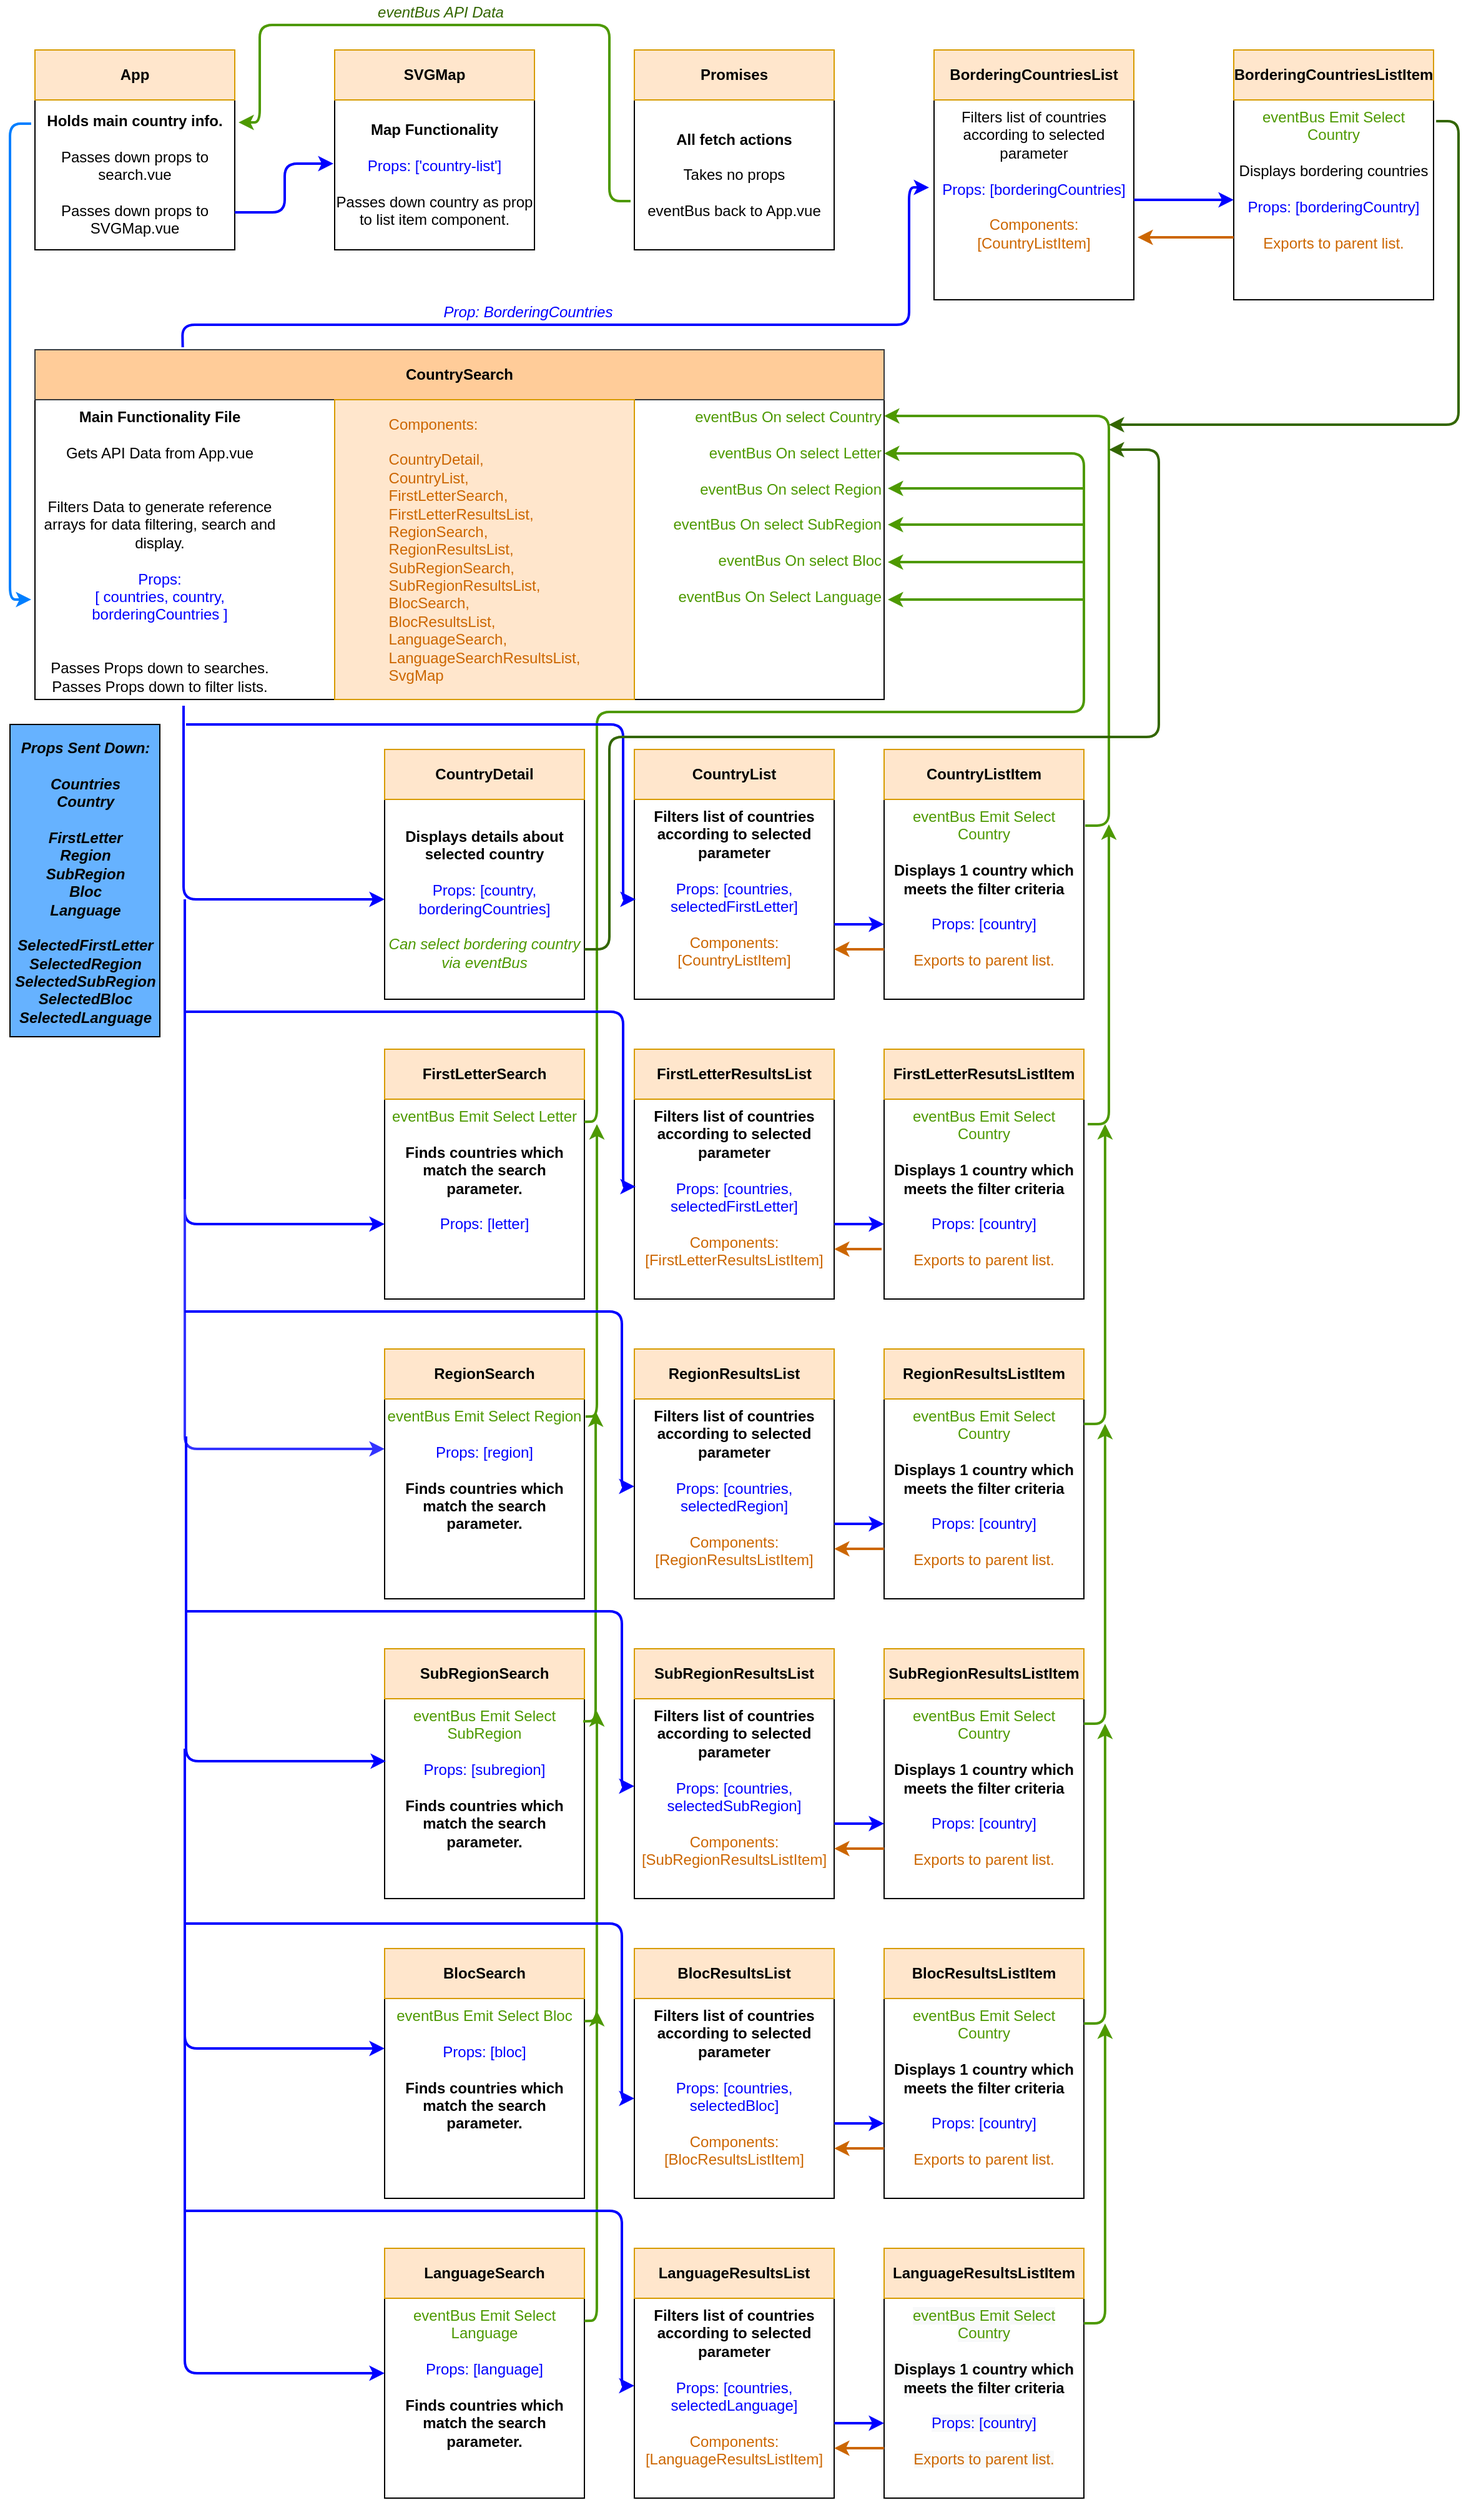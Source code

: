 <mxfile version="13.8.8" type="github">
  <diagram id="bNvZfeywgjpNPPodTFvU" name="Page-1">
    <mxGraphModel dx="1426" dy="826" grid="1" gridSize="10" guides="1" tooltips="1" connect="1" arrows="1" fold="1" page="1" pageScale="1" pageWidth="1654" pageHeight="2336" math="0" shadow="0">
      <root>
        <mxCell id="0" />
        <mxCell id="1" parent="0" />
        <mxCell id="MGGLy1dyiqGOnvXCq7jh-1" value="" style="rounded=0;whiteSpace=wrap;html=1;" parent="1" vertex="1">
          <mxGeometry x="40" y="40" width="160" height="40" as="geometry" />
        </mxCell>
        <mxCell id="MGGLy1dyiqGOnvXCq7jh-2" value="" style="rounded=0;whiteSpace=wrap;html=1;" parent="1" vertex="1">
          <mxGeometry x="40" y="80" width="160" height="120" as="geometry" />
        </mxCell>
        <mxCell id="MGGLy1dyiqGOnvXCq7jh-3" value="" style="rounded=0;whiteSpace=wrap;html=1;" parent="1" vertex="1">
          <mxGeometry x="40" y="280" width="680" height="40" as="geometry" />
        </mxCell>
        <mxCell id="MGGLy1dyiqGOnvXCq7jh-4" value="&lt;div style=&quot;text-align: left&quot;&gt;&lt;br&gt;&lt;/div&gt;" style="rounded=0;whiteSpace=wrap;html=1;" parent="1" vertex="1">
          <mxGeometry x="40" y="320" width="680" height="240" as="geometry" />
        </mxCell>
        <mxCell id="MGGLy1dyiqGOnvXCq7jh-5" value="" style="rounded=0;whiteSpace=wrap;html=1;" parent="1" vertex="1">
          <mxGeometry x="280" y="40" width="160" height="40" as="geometry" />
        </mxCell>
        <mxCell id="MGGLy1dyiqGOnvXCq7jh-6" value="" style="rounded=0;whiteSpace=wrap;html=1;" parent="1" vertex="1">
          <mxGeometry x="280" y="80" width="160" height="120" as="geometry" />
        </mxCell>
        <mxCell id="MGGLy1dyiqGOnvXCq7jh-7" value="" style="rounded=0;whiteSpace=wrap;html=1;" parent="1" vertex="1">
          <mxGeometry x="520" y="40" width="160" height="40" as="geometry" />
        </mxCell>
        <mxCell id="MGGLy1dyiqGOnvXCq7jh-8" value="" style="rounded=0;whiteSpace=wrap;html=1;" parent="1" vertex="1">
          <mxGeometry x="520" y="80" width="160" height="120" as="geometry" />
        </mxCell>
        <mxCell id="MGGLy1dyiqGOnvXCq7jh-9" value="&lt;b&gt;Promises&lt;/b&gt;" style="text;html=1;strokeColor=#d79b00;fillColor=#ffe6cc;align=center;verticalAlign=middle;whiteSpace=wrap;rounded=0;" parent="1" vertex="1">
          <mxGeometry x="520" y="40" width="160" height="40" as="geometry" />
        </mxCell>
        <mxCell id="MGGLy1dyiqGOnvXCq7jh-14" value="&lt;b&gt;All fetch actions&lt;br&gt;&lt;/b&gt;&lt;br&gt;Takes no props&lt;br&gt;&lt;br&gt;eventBus back to App.vue" style="text;html=1;strokeColor=none;fillColor=none;align=center;verticalAlign=middle;whiteSpace=wrap;rounded=0;" parent="1" vertex="1">
          <mxGeometry x="520" y="80" width="160" height="120" as="geometry" />
        </mxCell>
        <mxCell id="MGGLy1dyiqGOnvXCq7jh-15" value="" style="endArrow=classic;html=1;exitX=-0.019;exitY=0.675;exitDx=0;exitDy=0;exitPerimeter=0;entryX=1.019;entryY=0.15;entryDx=0;entryDy=0;entryPerimeter=0;strokeWidth=2;strokeColor=#4D9900;" parent="1" source="MGGLy1dyiqGOnvXCq7jh-14" target="MGGLy1dyiqGOnvXCq7jh-19" edge="1">
          <mxGeometry width="50" height="50" relative="1" as="geometry">
            <mxPoint x="510" y="161" as="sourcePoint" />
            <mxPoint x="220" y="161" as="targetPoint" />
            <Array as="points">
              <mxPoint x="500" y="161" />
              <mxPoint x="500" y="20" />
              <mxPoint x="220" y="20" />
              <mxPoint x="220" y="98" />
            </Array>
          </mxGeometry>
        </mxCell>
        <mxCell id="MGGLy1dyiqGOnvXCq7jh-16" value="&lt;i&gt;&lt;font style=&quot;font-size: 12px ; font-weight: normal&quot;&gt;eventBus API Data&lt;/font&gt;&lt;/i&gt;" style="text;html=1;strokeColor=none;fillColor=none;align=center;verticalAlign=middle;whiteSpace=wrap;rounded=0;fontStyle=1;fontColor=#336600;" parent="1" vertex="1">
          <mxGeometry x="310" width="110" height="20" as="geometry" />
        </mxCell>
        <mxCell id="MGGLy1dyiqGOnvXCq7jh-18" value="App" style="text;html=1;strokeColor=#d79b00;fillColor=#ffe6cc;align=center;verticalAlign=middle;whiteSpace=wrap;rounded=0;fontStyle=1" parent="1" vertex="1">
          <mxGeometry x="40" y="40" width="160" height="40" as="geometry" />
        </mxCell>
        <mxCell id="MGGLy1dyiqGOnvXCq7jh-19" value="&lt;b&gt;Holds main country info.&lt;br&gt;&lt;/b&gt;&lt;br&gt;Passes down props to search.vue&lt;br&gt;&lt;br&gt;Passes down props to SVGMap.vue" style="text;html=1;strokeColor=none;fillColor=none;align=center;verticalAlign=middle;whiteSpace=wrap;rounded=0;" parent="1" vertex="1">
          <mxGeometry x="40" y="80" width="160" height="120" as="geometry" />
        </mxCell>
        <mxCell id="MGGLy1dyiqGOnvXCq7jh-20" value="&lt;b&gt;Map Functionality&lt;br&gt;&lt;/b&gt;&lt;br&gt;&lt;font color=&quot;#0000ff&quot;&gt;Props: [&#39;country-list&#39;]&lt;br&gt;&lt;/font&gt;&lt;br&gt;Passes down country as prop to list item component." style="text;html=1;strokeColor=none;fillColor=none;align=center;verticalAlign=middle;whiteSpace=wrap;rounded=0;" parent="1" vertex="1">
          <mxGeometry x="280" y="80" width="160" height="120" as="geometry" />
        </mxCell>
        <mxCell id="MGGLy1dyiqGOnvXCq7jh-21" value="SVGMap" style="text;html=1;strokeColor=#d79b00;fillColor=#ffe6cc;align=center;verticalAlign=middle;whiteSpace=wrap;rounded=0;fontStyle=1" parent="1" vertex="1">
          <mxGeometry x="280" y="40" width="160" height="40" as="geometry" />
        </mxCell>
        <mxCell id="MGGLy1dyiqGOnvXCq7jh-22" value="" style="endArrow=classic;html=1;exitX=1;exitY=0.75;exitDx=0;exitDy=0;strokeWidth=2;entryX=-0.006;entryY=0.425;entryDx=0;entryDy=0;entryPerimeter=0;fontColor=#0000FF;strokeColor=#0000FF;" parent="1" source="MGGLy1dyiqGOnvXCq7jh-19" target="MGGLy1dyiqGOnvXCq7jh-20" edge="1">
          <mxGeometry width="50" height="50" relative="1" as="geometry">
            <mxPoint x="390" y="280" as="sourcePoint" />
            <mxPoint x="277" y="120" as="targetPoint" />
            <Array as="points">
              <mxPoint x="240" y="170" />
              <mxPoint x="240" y="131" />
            </Array>
          </mxGeometry>
        </mxCell>
        <mxCell id="MGGLy1dyiqGOnvXCq7jh-24" value="&lt;b&gt;CountrySearch&lt;/b&gt;" style="text;html=1;strokeColor=#36393d;fillColor=#ffcc99;align=center;verticalAlign=middle;whiteSpace=wrap;rounded=0;" parent="1" vertex="1">
          <mxGeometry x="40" y="280" width="680" height="40" as="geometry" />
        </mxCell>
        <mxCell id="MGGLy1dyiqGOnvXCq7jh-25" value="&lt;b&gt;Main Functionality File&lt;/b&gt;&lt;br&gt;&lt;br&gt;Gets API Data from App.vue&lt;br&gt;&lt;br&gt;&lt;br&gt;Filters Data to generate reference arrays for data filtering, search and display.&lt;br&gt;&lt;br&gt;&lt;font color=&quot;#0000ff&quot;&gt;Props:&lt;br&gt;[ countries, country, borderingCountries ]&lt;/font&gt;&lt;br&gt;&lt;br&gt;&lt;br&gt;Passes Props down to searches.&lt;br&gt;Passes Props down to filter lists." style="text;html=1;strokeColor=none;fillColor=none;align=center;verticalAlign=top;whiteSpace=wrap;rounded=0;" parent="1" vertex="1">
          <mxGeometry x="40" y="320" width="200" height="240" as="geometry" />
        </mxCell>
        <mxCell id="MGGLy1dyiqGOnvXCq7jh-28" value="" style="endArrow=none;html=1;entryX=-0.019;entryY=0.158;entryDx=0;entryDy=0;entryPerimeter=0;endFill=0;startArrow=classic;startFill=1;strokeWidth=2;strokeColor=#007FFF;" parent="1" target="MGGLy1dyiqGOnvXCq7jh-19" edge="1">
          <mxGeometry width="50" height="50" relative="1" as="geometry">
            <mxPoint x="37" y="480" as="sourcePoint" />
            <mxPoint x="30" y="120" as="targetPoint" />
            <Array as="points">
              <mxPoint x="20" y="480" />
              <mxPoint x="20" y="99" />
            </Array>
          </mxGeometry>
        </mxCell>
        <mxCell id="MGGLy1dyiqGOnvXCq7jh-29" value="" style="rounded=0;whiteSpace=wrap;html=1;" parent="1" vertex="1">
          <mxGeometry x="320" y="840" width="160" height="40" as="geometry" />
        </mxCell>
        <mxCell id="MGGLy1dyiqGOnvXCq7jh-30" value="" style="rounded=0;whiteSpace=wrap;html=1;" parent="1" vertex="1">
          <mxGeometry x="520" y="840" width="160" height="40" as="geometry" />
        </mxCell>
        <mxCell id="MGGLy1dyiqGOnvXCq7jh-31" value="" style="rounded=0;whiteSpace=wrap;html=1;" parent="1" vertex="1">
          <mxGeometry x="720" y="840" width="160" height="40" as="geometry" />
        </mxCell>
        <mxCell id="MGGLy1dyiqGOnvXCq7jh-32" value="&lt;font color=&quot;#4d9900&quot;&gt;eventBus Emit Select Letter&lt;/font&gt;&lt;br&gt;&lt;br&gt;&lt;b&gt;Finds countries which match the search parameter.&lt;br&gt;&lt;/b&gt;&lt;br&gt;&lt;font color=&quot;#0000ff&quot;&gt;Props: [letter]&lt;/font&gt;" style="rounded=0;whiteSpace=wrap;html=1;verticalAlign=top;align=center;" parent="1" vertex="1">
          <mxGeometry x="320" y="880" width="160" height="160" as="geometry" />
        </mxCell>
        <mxCell id="MGGLy1dyiqGOnvXCq7jh-33" value="&lt;b&gt;Filters list of countries according to selected parameter&lt;br&gt;&lt;/b&gt;&lt;br&gt;&lt;font color=&quot;#0000ff&quot;&gt;Props: [countries, selectedFirstLetter]&lt;br&gt;&lt;/font&gt;&lt;br&gt;&lt;font color=&quot;#cc6600&quot;&gt;Components: [FirstLetterResultsListItem]&lt;/font&gt;" style="rounded=0;whiteSpace=wrap;html=1;verticalAlign=top;" parent="1" vertex="1">
          <mxGeometry x="520" y="880" width="160" height="160" as="geometry" />
        </mxCell>
        <mxCell id="MGGLy1dyiqGOnvXCq7jh-34" value="&lt;span style=&quot;font-family: &amp;#34;helvetica&amp;#34; ; color: rgb(77 , 153 , 0)&quot;&gt;eventBus Emit Select Country&lt;br&gt;&lt;/span&gt;&lt;span style=&quot;font-family: &amp;#34;helvetica&amp;#34;&quot;&gt;&lt;br&gt;&lt;b&gt;Displays 1 country which meets the filter criteria&lt;br&gt;&lt;/b&gt;&lt;br&gt;&lt;font color=&quot;#0000ff&quot;&gt;Props: [country]&lt;br&gt;&lt;/font&gt;&lt;br&gt;&lt;font color=&quot;#cc6600&quot;&gt;Exports to parent list.&lt;/font&gt;&lt;/span&gt;" style="rounded=0;whiteSpace=wrap;html=1;verticalAlign=top;align=center;" parent="1" vertex="1">
          <mxGeometry x="720" y="880" width="160" height="160" as="geometry" />
        </mxCell>
        <mxCell id="MGGLy1dyiqGOnvXCq7jh-35" value="FirstLetterSearch" style="text;html=1;strokeColor=#d79b00;fillColor=#ffe6cc;align=center;verticalAlign=middle;whiteSpace=wrap;rounded=0;fontStyle=1" parent="1" vertex="1">
          <mxGeometry x="320" y="840" width="160" height="40" as="geometry" />
        </mxCell>
        <mxCell id="MGGLy1dyiqGOnvXCq7jh-36" value="FirstLetterResultsList" style="text;html=1;strokeColor=#d79b00;fillColor=#ffe6cc;align=center;verticalAlign=middle;whiteSpace=wrap;rounded=0;fontStyle=1" parent="1" vertex="1">
          <mxGeometry x="520" y="840" width="160" height="40" as="geometry" />
        </mxCell>
        <mxCell id="MGGLy1dyiqGOnvXCq7jh-37" value="FirstLetterResutsListItem" style="text;html=1;strokeColor=#d79b00;fillColor=#ffe6cc;align=center;verticalAlign=middle;whiteSpace=wrap;rounded=0;fontStyle=1" parent="1" vertex="1">
          <mxGeometry x="720" y="840" width="160" height="40" as="geometry" />
        </mxCell>
        <mxCell id="MGGLy1dyiqGOnvXCq7jh-38" value="&lt;span style=&quot;color: rgb(77 , 153 , 0)&quot;&gt;eventBus Emit Select Region&lt;br&gt;&lt;br&gt;&lt;/span&gt;&lt;font color=&quot;#0000ff&quot;&gt;Props: [region]&lt;br&gt;&lt;br&gt;&lt;/font&gt;&lt;b&gt;Finds countries which match the search parameter.&lt;br&gt;&lt;/b&gt;" style="rounded=0;whiteSpace=wrap;html=1;verticalAlign=top;" parent="1" vertex="1">
          <mxGeometry x="320" y="1120" width="160" height="160" as="geometry" />
        </mxCell>
        <mxCell id="MGGLy1dyiqGOnvXCq7jh-40" value="&lt;b&gt;Filters list of countries according to selected parameter&lt;br&gt;&lt;/b&gt;&lt;br&gt;&lt;span&gt;&lt;font color=&quot;#0000ff&quot;&gt;Props: [countries, selectedRegion]&lt;br&gt;&lt;/font&gt;&lt;br&gt;&lt;/span&gt;&lt;font color=&quot;#cc6600&quot;&gt;Components: [RegionResultsListItem]&lt;/font&gt;&lt;span&gt;&lt;br&gt;&lt;/span&gt;" style="rounded=0;whiteSpace=wrap;html=1;verticalAlign=top;" parent="1" vertex="1">
          <mxGeometry x="520" y="1120" width="160" height="160" as="geometry" />
        </mxCell>
        <mxCell id="MGGLy1dyiqGOnvXCq7jh-42" value="&lt;span style=&quot;font-family: &amp;#34;helvetica&amp;#34; ; color: rgb(77 , 153 , 0)&quot;&gt;eventBus Emit Select Country&lt;br&gt;&lt;/span&gt;&lt;span style=&quot;font-family: &amp;#34;helvetica&amp;#34;&quot;&gt;&lt;br&gt;&lt;b&gt;Displays 1 country which meets the filter criteria&lt;br&gt;&lt;/b&gt;&lt;br&gt;&lt;font color=&quot;#0000ff&quot;&gt;Props: [country]&lt;br&gt;&lt;/font&gt;&lt;br&gt;&lt;font color=&quot;#cc6600&quot;&gt;Exports to parent list.&lt;/font&gt;&lt;/span&gt;" style="rounded=0;whiteSpace=wrap;html=1;verticalAlign=top;align=center;" parent="1" vertex="1">
          <mxGeometry x="720" y="1120" width="160" height="160" as="geometry" />
        </mxCell>
        <mxCell id="MGGLy1dyiqGOnvXCq7jh-44" value="" style="rounded=0;whiteSpace=wrap;html=1;" parent="1" vertex="1">
          <mxGeometry x="720" y="1080" width="160" height="40" as="geometry" />
        </mxCell>
        <mxCell id="MGGLy1dyiqGOnvXCq7jh-45" value="" style="rounded=0;whiteSpace=wrap;html=1;" parent="1" vertex="1">
          <mxGeometry x="520" y="1080" width="160" height="40" as="geometry" />
        </mxCell>
        <mxCell id="MGGLy1dyiqGOnvXCq7jh-46" value="" style="rounded=0;whiteSpace=wrap;html=1;" parent="1" vertex="1">
          <mxGeometry x="320" y="1080" width="160" height="40" as="geometry" />
        </mxCell>
        <mxCell id="MGGLy1dyiqGOnvXCq7jh-47" value="&lt;span style=&quot;color: rgb(77 , 153 , 0)&quot;&gt;eventBus Emit Select SubRegion&lt;br&gt;&lt;br&gt;&lt;/span&gt;&lt;font color=&quot;#0000ff&quot;&gt;Props: [subregion]&lt;br&gt;&lt;br&gt;&lt;/font&gt;&lt;b&gt;Finds countries which match the search parameter.&lt;br&gt;&lt;/b&gt;" style="rounded=0;whiteSpace=wrap;html=1;verticalAlign=top;" parent="1" vertex="1">
          <mxGeometry x="320" y="1360" width="160" height="160" as="geometry" />
        </mxCell>
        <mxCell id="MGGLy1dyiqGOnvXCq7jh-48" value="" style="rounded=0;whiteSpace=wrap;html=1;" parent="1" vertex="1">
          <mxGeometry x="320" y="1320" width="160" height="40" as="geometry" />
        </mxCell>
        <mxCell id="MGGLy1dyiqGOnvXCq7jh-49" value="&lt;span style=&quot;color: rgb(77 , 153 , 0)&quot;&gt;eventBus Emit Select Bloc&lt;br&gt;&lt;br&gt;&lt;/span&gt;&lt;font color=&quot;#0000ff&quot;&gt;Props: [bloc]&lt;br&gt;&lt;br&gt;&lt;/font&gt;&lt;b&gt;Finds countries which match the search parameter.&lt;br&gt;&lt;/b&gt;" style="rounded=0;whiteSpace=wrap;html=1;verticalAlign=top;" parent="1" vertex="1">
          <mxGeometry x="320" y="1600" width="160" height="160" as="geometry" />
        </mxCell>
        <mxCell id="MGGLy1dyiqGOnvXCq7jh-50" value="" style="rounded=0;whiteSpace=wrap;html=1;" parent="1" vertex="1">
          <mxGeometry x="320" y="1560" width="160" height="40" as="geometry" />
        </mxCell>
        <mxCell id="MGGLy1dyiqGOnvXCq7jh-51" value="&lt;b&gt;Filters list of countries according to selected parameter&lt;br&gt;&lt;/b&gt;&lt;br&gt;&lt;span&gt;&lt;font color=&quot;#0000ff&quot;&gt;Props: [countries, selectedSubRegion]&lt;br&gt;&lt;/font&gt;&lt;br&gt;&lt;/span&gt;&lt;font color=&quot;#cc6600&quot;&gt;Components: [SubRegionResultsListItem]&lt;/font&gt;&lt;span&gt;&lt;br&gt;&lt;/span&gt;" style="rounded=0;whiteSpace=wrap;html=1;verticalAlign=top;" parent="1" vertex="1">
          <mxGeometry x="520" y="1360" width="160" height="160" as="geometry" />
        </mxCell>
        <mxCell id="MGGLy1dyiqGOnvXCq7jh-52" value="" style="rounded=0;whiteSpace=wrap;html=1;" parent="1" vertex="1">
          <mxGeometry x="520" y="1320" width="160" height="40" as="geometry" />
        </mxCell>
        <mxCell id="MGGLy1dyiqGOnvXCq7jh-53" value="&lt;span style=&quot;font-family: &amp;#34;helvetica&amp;#34; ; color: rgb(77 , 153 , 0)&quot;&gt;eventBus Emit Select Country&lt;br&gt;&lt;/span&gt;&lt;span style=&quot;font-family: &amp;#34;helvetica&amp;#34;&quot;&gt;&lt;br&gt;&lt;b&gt;Displays 1 country which meets the filter criteria&lt;br&gt;&lt;/b&gt;&lt;br&gt;&lt;font color=&quot;#0000ff&quot;&gt;Props: [country]&lt;br&gt;&lt;/font&gt;&lt;br&gt;&lt;font color=&quot;#cc6600&quot;&gt;Exports to parent list.&lt;/font&gt;&lt;/span&gt;" style="rounded=0;whiteSpace=wrap;html=1;verticalAlign=top;align=center;" parent="1" vertex="1">
          <mxGeometry x="720" y="1360" width="160" height="160" as="geometry" />
        </mxCell>
        <mxCell id="MGGLy1dyiqGOnvXCq7jh-54" value="" style="rounded=0;whiteSpace=wrap;html=1;" parent="1" vertex="1">
          <mxGeometry x="720" y="1320" width="160" height="40" as="geometry" />
        </mxCell>
        <mxCell id="MGGLy1dyiqGOnvXCq7jh-55" value="&lt;b&gt;Filters list of countries according to selected parameter&lt;br&gt;&lt;/b&gt;&lt;br&gt;&lt;span&gt;&lt;font color=&quot;#0000ff&quot;&gt;Props: [countries, selectedBloc]&lt;br&gt;&lt;/font&gt;&lt;br&gt;&lt;/span&gt;&lt;font color=&quot;#cc6600&quot;&gt;Components: [BlocResultsListItem]&lt;/font&gt;&lt;span&gt;&lt;br&gt;&lt;/span&gt;" style="rounded=0;whiteSpace=wrap;html=1;verticalAlign=top;" parent="1" vertex="1">
          <mxGeometry x="520" y="1600" width="160" height="160" as="geometry" />
        </mxCell>
        <mxCell id="MGGLy1dyiqGOnvXCq7jh-56" value="" style="rounded=0;whiteSpace=wrap;html=1;" parent="1" vertex="1">
          <mxGeometry x="520" y="1560" width="160" height="40" as="geometry" />
        </mxCell>
        <mxCell id="MGGLy1dyiqGOnvXCq7jh-57" value="&lt;span style=&quot;font-family: &amp;#34;helvetica&amp;#34; ; color: rgb(77 , 153 , 0)&quot;&gt;eventBus Emit Select Country&lt;br&gt;&lt;/span&gt;&lt;span style=&quot;font-family: &amp;#34;helvetica&amp;#34;&quot;&gt;&lt;br&gt;&lt;b&gt;Displays 1 country which meets the filter criteria&lt;br&gt;&lt;/b&gt;&lt;br&gt;&lt;font color=&quot;#0000ff&quot;&gt;Props: [country]&lt;br&gt;&lt;/font&gt;&lt;br&gt;&lt;font color=&quot;#cc6600&quot;&gt;Exports to parent list.&lt;/font&gt;&lt;/span&gt;" style="rounded=0;whiteSpace=wrap;html=1;verticalAlign=top;align=center;" parent="1" vertex="1">
          <mxGeometry x="720" y="1600" width="160" height="160" as="geometry" />
        </mxCell>
        <mxCell id="MGGLy1dyiqGOnvXCq7jh-58" value="" style="rounded=0;whiteSpace=wrap;html=1;" parent="1" vertex="1">
          <mxGeometry x="720" y="1560" width="160" height="40" as="geometry" />
        </mxCell>
        <mxCell id="MGGLy1dyiqGOnvXCq7jh-59" value="RegionResultsListItem" style="text;html=1;strokeColor=#d79b00;fillColor=#ffe6cc;align=center;verticalAlign=middle;whiteSpace=wrap;rounded=0;fontStyle=1" parent="1" vertex="1">
          <mxGeometry x="720" y="1080" width="160" height="40" as="geometry" />
        </mxCell>
        <mxCell id="MGGLy1dyiqGOnvXCq7jh-60" value="RegionResultsList" style="text;html=1;strokeColor=#d79b00;fillColor=#ffe6cc;align=center;verticalAlign=middle;whiteSpace=wrap;rounded=0;fontStyle=1;" parent="1" vertex="1">
          <mxGeometry x="520" y="1080" width="160" height="40" as="geometry" />
        </mxCell>
        <mxCell id="MGGLy1dyiqGOnvXCq7jh-61" value="RegionSearch" style="text;html=1;strokeColor=#d79b00;fillColor=#ffe6cc;align=center;verticalAlign=middle;whiteSpace=wrap;rounded=0;fontStyle=1" parent="1" vertex="1">
          <mxGeometry x="320" y="1080" width="160" height="40" as="geometry" />
        </mxCell>
        <mxCell id="MGGLy1dyiqGOnvXCq7jh-62" value="SubRegionResultsListItem" style="text;html=1;strokeColor=#d79b00;fillColor=#ffe6cc;align=center;verticalAlign=middle;whiteSpace=wrap;rounded=0;fontStyle=1" parent="1" vertex="1">
          <mxGeometry x="720" y="1320" width="160" height="40" as="geometry" />
        </mxCell>
        <mxCell id="MGGLy1dyiqGOnvXCq7jh-63" value="SubRegionResultsList" style="text;html=1;strokeColor=#d79b00;fillColor=#ffe6cc;align=center;verticalAlign=middle;whiteSpace=wrap;rounded=0;fontStyle=1" parent="1" vertex="1">
          <mxGeometry x="520" y="1320" width="160" height="40" as="geometry" />
        </mxCell>
        <mxCell id="MGGLy1dyiqGOnvXCq7jh-64" value="SubRegionSearch" style="text;html=1;strokeColor=#d79b00;fillColor=#ffe6cc;align=center;verticalAlign=middle;whiteSpace=wrap;rounded=0;fontStyle=1" parent="1" vertex="1">
          <mxGeometry x="320" y="1320" width="160" height="40" as="geometry" />
        </mxCell>
        <mxCell id="MGGLy1dyiqGOnvXCq7jh-65" value="BlocSearch" style="text;html=1;strokeColor=#d79b00;fillColor=#ffe6cc;align=center;verticalAlign=middle;whiteSpace=wrap;rounded=0;fontStyle=1" parent="1" vertex="1">
          <mxGeometry x="320" y="1560" width="160" height="40" as="geometry" />
        </mxCell>
        <mxCell id="MGGLy1dyiqGOnvXCq7jh-66" value="BlocResultsList" style="text;html=1;strokeColor=#d79b00;fillColor=#ffe6cc;align=center;verticalAlign=middle;whiteSpace=wrap;rounded=0;fontStyle=1" parent="1" vertex="1">
          <mxGeometry x="520" y="1560" width="160" height="40" as="geometry" />
        </mxCell>
        <mxCell id="MGGLy1dyiqGOnvXCq7jh-67" value="BlocResultsListItem" style="text;html=1;strokeColor=#d79b00;fillColor=#ffe6cc;align=center;verticalAlign=middle;whiteSpace=wrap;rounded=0;fontStyle=1" parent="1" vertex="1">
          <mxGeometry x="720" y="1560" width="160" height="40" as="geometry" />
        </mxCell>
        <mxCell id="MGGLy1dyiqGOnvXCq7jh-68" value="&lt;span style=&quot;color: rgb(77 , 153 , 0)&quot;&gt;eventBus Emit Select Language&lt;br&gt;&lt;br&gt;&lt;/span&gt;&lt;font color=&quot;#0000ff&quot;&gt;Props: [language]&lt;br&gt;&lt;br&gt;&lt;/font&gt;&lt;b&gt;Finds countries which match the search parameter.&lt;br&gt;&lt;/b&gt;" style="rounded=0;whiteSpace=wrap;html=1;verticalAlign=top;" parent="1" vertex="1">
          <mxGeometry x="320" y="1840" width="160" height="160" as="geometry" />
        </mxCell>
        <mxCell id="MGGLy1dyiqGOnvXCq7jh-69" value="&lt;b&gt;Filters list of countries according to selected parameter&lt;/b&gt;&lt;span&gt;&lt;b&gt;&lt;br&gt;&lt;/b&gt;&lt;br&gt;&lt;font color=&quot;#0000ff&quot;&gt;Props: [countries, selectedLanguage]&lt;br&gt;&lt;/font&gt;&lt;br&gt;&lt;/span&gt;&lt;font color=&quot;#cc6600&quot;&gt;Components: [LanguageResultsListItem]&lt;/font&gt;&lt;span&gt;&lt;br&gt;&lt;/span&gt;" style="rounded=0;whiteSpace=wrap;html=1;verticalAlign=top;" parent="1" vertex="1">
          <mxGeometry x="520" y="1840" width="160" height="160" as="geometry" />
        </mxCell>
        <mxCell id="MGGLy1dyiqGOnvXCq7jh-70" value="&lt;span style=&quot;font-family: &amp;#34;helvetica&amp;#34; ; font-size: 12px ; font-style: normal ; letter-spacing: normal ; text-indent: 0px ; text-transform: none ; word-spacing: 0px ; background-color: rgb(248 , 249 , 250) ; color: rgb(77 , 153 , 0)&quot;&gt;eventBus Emit Select Country&lt;br&gt;&lt;/span&gt;&lt;span style=&quot;font-family: &amp;#34;helvetica&amp;#34; ; font-size: 12px ; font-style: normal ; letter-spacing: normal ; text-indent: 0px ; text-transform: none ; word-spacing: 0px ; background-color: rgb(248 , 249 , 250)&quot;&gt;&lt;br&gt;&lt;b&gt;Displays 1 country which meets the filter criteria&lt;br&gt;&lt;/b&gt;&lt;br&gt;&lt;font color=&quot;#0000ff&quot;&gt;Props: [country]&lt;br&gt;&lt;/font&gt;&lt;br&gt;&lt;font color=&quot;#cc6600&quot;&gt;Exports to parent list.&lt;/font&gt;&lt;br&gt;&lt;/span&gt;" style="rounded=0;whiteSpace=wrap;html=1;verticalAlign=top;align=center;" parent="1" vertex="1">
          <mxGeometry x="720" y="1840" width="160" height="160" as="geometry" />
        </mxCell>
        <mxCell id="MGGLy1dyiqGOnvXCq7jh-71" value="" style="rounded=0;whiteSpace=wrap;html=1;" parent="1" vertex="1">
          <mxGeometry x="320" y="1800" width="160" height="40" as="geometry" />
        </mxCell>
        <mxCell id="MGGLy1dyiqGOnvXCq7jh-72" value="" style="rounded=0;whiteSpace=wrap;html=1;" parent="1" vertex="1">
          <mxGeometry x="520" y="1800" width="160" height="40" as="geometry" />
        </mxCell>
        <mxCell id="MGGLy1dyiqGOnvXCq7jh-73" value="" style="rounded=0;whiteSpace=wrap;html=1;" parent="1" vertex="1">
          <mxGeometry x="720" y="1800" width="160" height="40" as="geometry" />
        </mxCell>
        <mxCell id="MGGLy1dyiqGOnvXCq7jh-74" value="LanguageSearch" style="text;html=1;strokeColor=#d79b00;fillColor=#ffe6cc;align=center;verticalAlign=middle;whiteSpace=wrap;rounded=0;fontStyle=1" parent="1" vertex="1">
          <mxGeometry x="320" y="1800" width="160" height="40" as="geometry" />
        </mxCell>
        <mxCell id="MGGLy1dyiqGOnvXCq7jh-75" value="LanguageResultsList" style="text;html=1;strokeColor=#d79b00;fillColor=#ffe6cc;align=center;verticalAlign=middle;whiteSpace=wrap;rounded=0;fontStyle=1" parent="1" vertex="1">
          <mxGeometry x="520" y="1800" width="160" height="40" as="geometry" />
        </mxCell>
        <mxCell id="MGGLy1dyiqGOnvXCq7jh-76" value="LanguageResultsListItem" style="text;html=1;strokeColor=#d79b00;fillColor=#ffe6cc;align=center;verticalAlign=middle;whiteSpace=wrap;rounded=0;fontStyle=1" parent="1" vertex="1">
          <mxGeometry x="720" y="1800" width="160" height="40" as="geometry" />
        </mxCell>
        <mxCell id="MGGLy1dyiqGOnvXCq7jh-89" value="" style="rounded=0;whiteSpace=wrap;html=1;" parent="1" vertex="1">
          <mxGeometry x="760" y="40" width="160" height="40" as="geometry" />
        </mxCell>
        <mxCell id="MGGLy1dyiqGOnvXCq7jh-90" value="Filters list of countries according to selected parameter&lt;br&gt;&lt;br&gt;&lt;font color=&quot;#0000ff&quot;&gt;Props: [borderingCountries]&lt;br&gt;&lt;/font&gt;&lt;br&gt;&lt;font color=&quot;#cc6600&quot;&gt;Components: [CountryListItem]&lt;/font&gt;" style="rounded=0;whiteSpace=wrap;html=1;verticalAlign=top;" parent="1" vertex="1">
          <mxGeometry x="760" y="80" width="160" height="160" as="geometry" />
        </mxCell>
        <mxCell id="MGGLy1dyiqGOnvXCq7jh-91" value="&lt;b&gt;BorderingCountriesList&lt;/b&gt;" style="text;html=1;strokeColor=#d79b00;fillColor=#ffe6cc;align=center;verticalAlign=middle;whiteSpace=wrap;rounded=0;" parent="1" vertex="1">
          <mxGeometry x="760" y="40" width="160" height="40" as="geometry" />
        </mxCell>
        <mxCell id="MGGLy1dyiqGOnvXCq7jh-93" value="" style="rounded=0;whiteSpace=wrap;html=1;" parent="1" vertex="1">
          <mxGeometry x="1000" y="40" width="160" height="40" as="geometry" />
        </mxCell>
        <mxCell id="MGGLy1dyiqGOnvXCq7jh-94" value="&lt;span style=&quot;font-family: &amp;#34;helvetica&amp;#34; ; color: rgb(77 , 153 , 0)&quot;&gt;eventBus Emit Select Country&lt;br&gt;&lt;/span&gt;&lt;span style=&quot;font-family: &amp;#34;helvetica&amp;#34;&quot;&gt;&lt;br&gt;Displays bordering countries&lt;br&gt;&lt;br&gt;&lt;font color=&quot;#0000ff&quot;&gt;Props: [borderingCountry]&lt;br&gt;&lt;/font&gt;&lt;br&gt;&lt;font color=&quot;#cc6600&quot;&gt;Exports to parent list.&lt;/font&gt;&lt;/span&gt;" style="rounded=0;whiteSpace=wrap;html=1;verticalAlign=top;" parent="1" vertex="1">
          <mxGeometry x="1000" y="80" width="160" height="160" as="geometry" />
        </mxCell>
        <mxCell id="MGGLy1dyiqGOnvXCq7jh-95" value="&lt;b&gt;BorderingCountriesListItem&lt;/b&gt;" style="text;html=1;strokeColor=#d79b00;fillColor=#ffe6cc;align=center;verticalAlign=middle;whiteSpace=wrap;rounded=0;" parent="1" vertex="1">
          <mxGeometry x="1000" y="40" width="160" height="40" as="geometry" />
        </mxCell>
        <mxCell id="MGGLy1dyiqGOnvXCq7jh-103" value="" style="rounded=0;whiteSpace=wrap;html=1;" parent="1" vertex="1">
          <mxGeometry x="320" y="600" width="160" height="40" as="geometry" />
        </mxCell>
        <mxCell id="MGGLy1dyiqGOnvXCq7jh-104" value="" style="rounded=0;whiteSpace=wrap;html=1;" parent="1" vertex="1">
          <mxGeometry x="520" y="600" width="160" height="40" as="geometry" />
        </mxCell>
        <mxCell id="MGGLy1dyiqGOnvXCq7jh-105" value="" style="rounded=0;whiteSpace=wrap;html=1;" parent="1" vertex="1">
          <mxGeometry x="720" y="600" width="160" height="40" as="geometry" />
        </mxCell>
        <mxCell id="MGGLy1dyiqGOnvXCq7jh-106" value="" style="rounded=0;whiteSpace=wrap;html=1;" parent="1" vertex="1">
          <mxGeometry x="320" y="640" width="160" height="160" as="geometry" />
        </mxCell>
        <mxCell id="MGGLy1dyiqGOnvXCq7jh-107" value="&lt;b&gt;Filters list of countries according to selected parameter&lt;br&gt;&lt;/b&gt;&lt;br&gt;&lt;span&gt;&lt;font color=&quot;#0000ff&quot;&gt;Props: [countries, selectedFirstLetter]&lt;br&gt;&lt;/font&gt;&lt;br&gt;&lt;font color=&quot;#cc6600&quot;&gt;Components: [CountryListItem]&lt;/font&gt;&lt;br&gt;&lt;/span&gt;" style="rounded=0;whiteSpace=wrap;html=1;verticalAlign=top;" parent="1" vertex="1">
          <mxGeometry x="520" y="640" width="160" height="160" as="geometry" />
        </mxCell>
        <mxCell id="MGGLy1dyiqGOnvXCq7jh-108" value="&lt;span style=&quot;font-family: &amp;#34;helvetica&amp;#34; ; color: rgb(77 , 153 , 0)&quot;&gt;eventBus Emit Select Country&lt;br&gt;&lt;/span&gt;&lt;span style=&quot;font-family: &amp;#34;helvetica&amp;#34;&quot;&gt;&lt;br&gt;&lt;b&gt;Displays 1 country which meets the filter criteria&lt;br&gt;&lt;/b&gt;&lt;br&gt;&lt;font color=&quot;#0000ff&quot;&gt;Props: [country]&lt;br&gt;&lt;/font&gt;&lt;br&gt;&lt;font color=&quot;#cc6600&quot;&gt;Exports to parent list.&lt;/font&gt;&lt;/span&gt;" style="rounded=0;whiteSpace=wrap;html=1;verticalAlign=top;align=center;" parent="1" vertex="1">
          <mxGeometry x="720" y="640" width="160" height="160" as="geometry" />
        </mxCell>
        <mxCell id="MGGLy1dyiqGOnvXCq7jh-109" value="CountryDetail" style="text;html=1;strokeColor=#d79b00;align=center;verticalAlign=middle;whiteSpace=wrap;rounded=0;fontStyle=1;fillColor=#ffe6cc;" parent="1" vertex="1">
          <mxGeometry x="320" y="600" width="160" height="40" as="geometry" />
        </mxCell>
        <mxCell id="MGGLy1dyiqGOnvXCq7jh-110" value="CountryList" style="text;html=1;strokeColor=#d79b00;fillColor=#ffe6cc;align=center;verticalAlign=middle;whiteSpace=wrap;rounded=0;fontStyle=1" parent="1" vertex="1">
          <mxGeometry x="520" y="600" width="160" height="40" as="geometry" />
        </mxCell>
        <mxCell id="MGGLy1dyiqGOnvXCq7jh-111" value="CountryListItem" style="text;html=1;strokeColor=#d79b00;fillColor=#ffe6cc;align=center;verticalAlign=middle;whiteSpace=wrap;rounded=0;fontStyle=1" parent="1" vertex="1">
          <mxGeometry x="720" y="600" width="160" height="40" as="geometry" />
        </mxCell>
        <mxCell id="MGGLy1dyiqGOnvXCq7jh-112" value="&lt;b&gt;Displays details about selected country&lt;br&gt;&lt;/b&gt;&lt;br&gt;&lt;font color=&quot;#0000ff&quot;&gt;Props: [country, borderingCountries]&lt;br&gt;&lt;/font&gt;&lt;br&gt;&lt;i&gt;&lt;font color=&quot;#4d9900&quot;&gt;Can select bordering country via eventBus&lt;/font&gt;&lt;/i&gt;" style="text;html=1;strokeColor=none;fillColor=none;align=center;verticalAlign=middle;whiteSpace=wrap;rounded=0;" parent="1" vertex="1">
          <mxGeometry x="320" y="640" width="160" height="160" as="geometry" />
        </mxCell>
        <mxCell id="MGGLy1dyiqGOnvXCq7jh-114" value="&lt;font color=&quot;#4d9900&quot;&gt;eventBus On select Country&lt;br&gt;&lt;br&gt;eventBus On select Letter&lt;br&gt;&lt;br&gt;eventBus On select Region&lt;br&gt;&lt;br&gt;eventBus On select SubRegion&lt;br&gt;&lt;br&gt;eventBus On select Bloc&lt;br&gt;&lt;br&gt;eventBus On Select Language&lt;/font&gt;" style="text;html=1;strokeColor=none;fillColor=none;align=right;verticalAlign=top;whiteSpace=wrap;rounded=0;" parent="1" vertex="1">
          <mxGeometry x="520" y="320" width="200" height="240" as="geometry" />
        </mxCell>
        <mxCell id="MGGLy1dyiqGOnvXCq7jh-115" value="" style="endArrow=classic;html=1;strokeWidth=2;entryX=0;entryY=0.5;entryDx=0;entryDy=0;exitX=0.595;exitY=1.021;exitDx=0;exitDy=0;exitPerimeter=0;strokeColor=#0000FF;" parent="1" source="MGGLy1dyiqGOnvXCq7jh-25" target="MGGLy1dyiqGOnvXCq7jh-112" edge="1">
          <mxGeometry width="50" height="50" relative="1" as="geometry">
            <mxPoint x="640" y="630" as="sourcePoint" />
            <mxPoint x="690" y="580" as="targetPoint" />
            <Array as="points">
              <mxPoint x="159" y="720" />
            </Array>
          </mxGeometry>
        </mxCell>
        <mxCell id="MGGLy1dyiqGOnvXCq7jh-116" value="" style="endArrow=classic;html=1;strokeWidth=2;strokeColor=#0000FF;" parent="1" edge="1">
          <mxGeometry width="50" height="50" relative="1" as="geometry">
            <mxPoint x="160" y="720" as="sourcePoint" />
            <mxPoint x="320" y="980" as="targetPoint" />
            <Array as="points">
              <mxPoint x="160" y="980" />
              <mxPoint x="320" y="980" />
            </Array>
          </mxGeometry>
        </mxCell>
        <mxCell id="MGGLy1dyiqGOnvXCq7jh-117" value="" style="endArrow=classic;html=1;strokeWidth=2;entryX=1;entryY=0.054;entryDx=0;entryDy=0;entryPerimeter=0;exitX=1.006;exitY=0.131;exitDx=0;exitDy=0;strokeColor=#4D9900;exitPerimeter=0;" parent="1" source="MGGLy1dyiqGOnvXCq7jh-108" target="MGGLy1dyiqGOnvXCq7jh-114" edge="1">
          <mxGeometry width="50" height="50" relative="1" as="geometry">
            <mxPoint x="640" y="730" as="sourcePoint" />
            <mxPoint x="690" y="680" as="targetPoint" />
            <Array as="points">
              <mxPoint x="900" y="661" />
              <mxPoint x="900" y="333" />
            </Array>
          </mxGeometry>
        </mxCell>
        <mxCell id="MGGLy1dyiqGOnvXCq7jh-118" value="" style="endArrow=classic;html=1;strokeColor=#4D9900;strokeWidth=2;entryX=1;entryY=0.179;entryDx=0;entryDy=0;entryPerimeter=0;exitX=1;exitY=0.113;exitDx=0;exitDy=0;exitPerimeter=0;" parent="1" source="MGGLy1dyiqGOnvXCq7jh-32" target="MGGLy1dyiqGOnvXCq7jh-114" edge="1">
          <mxGeometry width="50" height="50" relative="1" as="geometry">
            <mxPoint x="1050" y="410" as="sourcePoint" />
            <mxPoint x="730" y="360" as="targetPoint" />
            <Array as="points">
              <mxPoint x="490" y="898" />
              <mxPoint x="490" y="570" />
              <mxPoint x="880" y="570" />
              <mxPoint x="880" y="363" />
            </Array>
          </mxGeometry>
        </mxCell>
        <mxCell id="MGGLy1dyiqGOnvXCq7jh-121" value="" style="endArrow=classic;html=1;strokeWidth=2;entryX=0;entryY=0.25;entryDx=0;entryDy=0;strokeColor=#3333FF;" parent="1" target="MGGLy1dyiqGOnvXCq7jh-38" edge="1">
          <mxGeometry width="50" height="50" relative="1" as="geometry">
            <mxPoint x="160" y="960" as="sourcePoint" />
            <mxPoint x="310" y="1170" as="targetPoint" />
            <Array as="points">
              <mxPoint x="160" y="1160" />
            </Array>
          </mxGeometry>
        </mxCell>
        <mxCell id="MGGLy1dyiqGOnvXCq7jh-122" value="" style="endArrow=classic;html=1;strokeWidth=2;entryX=0;entryY=0.25;entryDx=0;entryDy=0;strokeColor=#0000FF;" parent="1" edge="1">
          <mxGeometry width="50" height="50" relative="1" as="geometry">
            <mxPoint x="161" y="1150" as="sourcePoint" />
            <mxPoint x="321" y="1410" as="targetPoint" />
            <Array as="points">
              <mxPoint x="161" y="1410" />
            </Array>
          </mxGeometry>
        </mxCell>
        <mxCell id="MGGLy1dyiqGOnvXCq7jh-123" value="" style="endArrow=classic;html=1;strokeWidth=2;entryX=0;entryY=0.25;entryDx=0;entryDy=0;strokeColor=#0000FF;" parent="1" edge="1">
          <mxGeometry width="50" height="50" relative="1" as="geometry">
            <mxPoint x="160" y="1400" as="sourcePoint" />
            <mxPoint x="320" y="1640" as="targetPoint" />
            <Array as="points">
              <mxPoint x="160" y="1640" />
            </Array>
          </mxGeometry>
        </mxCell>
        <mxCell id="MGGLy1dyiqGOnvXCq7jh-124" value="" style="endArrow=classic;html=1;strokeWidth=2;entryX=0;entryY=0.25;entryDx=0;entryDy=0;strokeColor=#0000FF;" parent="1" edge="1">
          <mxGeometry width="50" height="50" relative="1" as="geometry">
            <mxPoint x="160" y="1630" as="sourcePoint" />
            <mxPoint x="320" y="1900" as="targetPoint" />
            <Array as="points">
              <mxPoint x="160" y="1900" />
            </Array>
          </mxGeometry>
        </mxCell>
        <mxCell id="MGGLy1dyiqGOnvXCq7jh-126" value="" style="endArrow=classic;html=1;strokeWidth=2;exitX=1.019;exitY=0.125;exitDx=0;exitDy=0;exitPerimeter=0;strokeColor=#4D9900;" parent="1" source="MGGLy1dyiqGOnvXCq7jh-34" edge="1">
          <mxGeometry width="50" height="50" relative="1" as="geometry">
            <mxPoint x="640" y="1000" as="sourcePoint" />
            <mxPoint x="900" y="660" as="targetPoint" />
            <Array as="points">
              <mxPoint x="900" y="900" />
            </Array>
          </mxGeometry>
        </mxCell>
        <mxCell id="MGGLy1dyiqGOnvXCq7jh-127" value="" style="endArrow=classic;html=1;strokeWidth=2;exitX=1.019;exitY=0.125;exitDx=0;exitDy=0;exitPerimeter=0;strokeColor=#4D9900;" parent="1" edge="1">
          <mxGeometry width="50" height="50" relative="1" as="geometry">
            <mxPoint x="880" y="1140" as="sourcePoint" />
            <mxPoint x="896.96" y="900" as="targetPoint" />
            <Array as="points">
              <mxPoint x="896.96" y="1140" />
            </Array>
          </mxGeometry>
        </mxCell>
        <mxCell id="MGGLy1dyiqGOnvXCq7jh-128" value="" style="endArrow=classic;html=1;strokeWidth=2;exitX=1.019;exitY=0.125;exitDx=0;exitDy=0;exitPerimeter=0;strokeColor=#4D9900;" parent="1" edge="1">
          <mxGeometry width="50" height="50" relative="1" as="geometry">
            <mxPoint x="880" y="1380" as="sourcePoint" />
            <mxPoint x="896.96" y="1140" as="targetPoint" />
            <Array as="points">
              <mxPoint x="896.96" y="1380" />
            </Array>
          </mxGeometry>
        </mxCell>
        <mxCell id="MGGLy1dyiqGOnvXCq7jh-129" value="" style="endArrow=classic;html=1;strokeWidth=2;exitX=1.019;exitY=0.125;exitDx=0;exitDy=0;exitPerimeter=0;strokeColor=#4D9900;" parent="1" edge="1">
          <mxGeometry width="50" height="50" relative="1" as="geometry">
            <mxPoint x="880" y="1620" as="sourcePoint" />
            <mxPoint x="896.96" y="1380" as="targetPoint" />
            <Array as="points">
              <mxPoint x="896.96" y="1620" />
            </Array>
          </mxGeometry>
        </mxCell>
        <mxCell id="MGGLy1dyiqGOnvXCq7jh-131" value="" style="endArrow=classic;html=1;strokeWidth=2;exitX=1.019;exitY=0.125;exitDx=0;exitDy=0;exitPerimeter=0;strokeColor=#4D9900;" parent="1" edge="1">
          <mxGeometry width="50" height="50" relative="1" as="geometry">
            <mxPoint x="880" y="1860" as="sourcePoint" />
            <mxPoint x="896.96" y="1620" as="targetPoint" />
            <Array as="points">
              <mxPoint x="896.96" y="1860" />
            </Array>
          </mxGeometry>
        </mxCell>
        <mxCell id="MGGLy1dyiqGOnvXCq7jh-134" value="" style="endArrow=classic;html=1;strokeWidth=2;entryX=1;entryY=0.75;entryDx=0;entryDy=0;strokeColor=#CC6600;" parent="1" target="MGGLy1dyiqGOnvXCq7jh-33" edge="1">
          <mxGeometry width="50" height="50" relative="1" as="geometry">
            <mxPoint x="718" y="1000" as="sourcePoint" />
            <mxPoint x="500" y="970" as="targetPoint" />
          </mxGeometry>
        </mxCell>
        <mxCell id="MGGLy1dyiqGOnvXCq7jh-137" value="" style="endArrow=classic;html=1;strokeWidth=2;entryX=1;entryY=0.75;entryDx=0;entryDy=0;strokeColor=#CC6600;exitX=0;exitY=0.75;exitDx=0;exitDy=0;" parent="1" source="MGGLy1dyiqGOnvXCq7jh-108" target="MGGLy1dyiqGOnvXCq7jh-107" edge="1">
          <mxGeometry width="50" height="50" relative="1" as="geometry">
            <mxPoint x="728" y="1010" as="sourcePoint" />
            <mxPoint x="690" y="1010" as="targetPoint" />
          </mxGeometry>
        </mxCell>
        <mxCell id="MGGLy1dyiqGOnvXCq7jh-138" value="" style="endArrow=classic;html=1;strokeWidth=2;entryX=1;entryY=0.75;entryDx=0;entryDy=0;strokeColor=#CC6600;exitX=0;exitY=0.75;exitDx=0;exitDy=0;" parent="1" edge="1">
          <mxGeometry width="50" height="50" relative="1" as="geometry">
            <mxPoint x="720" y="1240" as="sourcePoint" />
            <mxPoint x="680" y="1240" as="targetPoint" />
          </mxGeometry>
        </mxCell>
        <mxCell id="MGGLy1dyiqGOnvXCq7jh-139" value="" style="endArrow=classic;html=1;strokeWidth=2;entryX=1;entryY=0.75;entryDx=0;entryDy=0;strokeColor=#CC6600;exitX=0;exitY=0.75;exitDx=0;exitDy=0;" parent="1" edge="1">
          <mxGeometry width="50" height="50" relative="1" as="geometry">
            <mxPoint x="720" y="1480" as="sourcePoint" />
            <mxPoint x="680" y="1480" as="targetPoint" />
          </mxGeometry>
        </mxCell>
        <mxCell id="MGGLy1dyiqGOnvXCq7jh-140" value="" style="endArrow=classic;html=1;strokeWidth=2;entryX=1;entryY=0.75;entryDx=0;entryDy=0;strokeColor=#CC6600;exitX=0;exitY=0.75;exitDx=0;exitDy=0;" parent="1" edge="1">
          <mxGeometry width="50" height="50" relative="1" as="geometry">
            <mxPoint x="720" y="1720" as="sourcePoint" />
            <mxPoint x="680" y="1720" as="targetPoint" />
          </mxGeometry>
        </mxCell>
        <mxCell id="MGGLy1dyiqGOnvXCq7jh-141" value="" style="endArrow=classic;html=1;strokeWidth=2;entryX=1;entryY=0.75;entryDx=0;entryDy=0;strokeColor=#CC6600;exitX=0;exitY=0.75;exitDx=0;exitDy=0;" parent="1" edge="1">
          <mxGeometry width="50" height="50" relative="1" as="geometry">
            <mxPoint x="720" y="1960" as="sourcePoint" />
            <mxPoint x="680" y="1960" as="targetPoint" />
          </mxGeometry>
        </mxCell>
        <mxCell id="MGGLy1dyiqGOnvXCq7jh-143" value="" style="endArrow=none;html=1;strokeWidth=2;entryX=1;entryY=0.75;entryDx=0;entryDy=0;exitX=0;exitY=0.75;exitDx=0;exitDy=0;endFill=0;startArrow=classic;startFill=1;strokeColor=#0000FF;" parent="1" edge="1">
          <mxGeometry width="50" height="50" relative="1" as="geometry">
            <mxPoint x="720" y="1940" as="sourcePoint" />
            <mxPoint x="680" y="1940" as="targetPoint" />
          </mxGeometry>
        </mxCell>
        <mxCell id="MGGLy1dyiqGOnvXCq7jh-144" value="" style="endArrow=none;html=1;strokeWidth=2;entryX=1;entryY=0.75;entryDx=0;entryDy=0;exitX=0;exitY=0.75;exitDx=0;exitDy=0;endFill=0;startArrow=classic;startFill=1;strokeColor=#0000FF;" parent="1" edge="1">
          <mxGeometry width="50" height="50" relative="1" as="geometry">
            <mxPoint x="720" y="1700" as="sourcePoint" />
            <mxPoint x="680" y="1700" as="targetPoint" />
          </mxGeometry>
        </mxCell>
        <mxCell id="MGGLy1dyiqGOnvXCq7jh-145" value="" style="endArrow=none;html=1;strokeWidth=2;entryX=1;entryY=0.75;entryDx=0;entryDy=0;exitX=0;exitY=0.75;exitDx=0;exitDy=0;endFill=0;startArrow=classic;startFill=1;strokeColor=#0000FF;" parent="1" edge="1">
          <mxGeometry width="50" height="50" relative="1" as="geometry">
            <mxPoint x="720" y="1460" as="sourcePoint" />
            <mxPoint x="680" y="1460" as="targetPoint" />
          </mxGeometry>
        </mxCell>
        <mxCell id="MGGLy1dyiqGOnvXCq7jh-146" value="" style="endArrow=none;html=1;strokeWidth=2;entryX=1;entryY=0.75;entryDx=0;entryDy=0;exitX=0;exitY=0.75;exitDx=0;exitDy=0;endFill=0;startArrow=classic;startFill=1;strokeColor=#0000FF;" parent="1" edge="1">
          <mxGeometry width="50" height="50" relative="1" as="geometry">
            <mxPoint x="720" y="1220" as="sourcePoint" />
            <mxPoint x="680" y="1220" as="targetPoint" />
          </mxGeometry>
        </mxCell>
        <mxCell id="MGGLy1dyiqGOnvXCq7jh-147" value="" style="endArrow=none;html=1;strokeWidth=2;entryX=1;entryY=0.75;entryDx=0;entryDy=0;exitX=0;exitY=0.75;exitDx=0;exitDy=0;endFill=0;startArrow=classic;startFill=1;strokeColor=#0000FF;" parent="1" edge="1">
          <mxGeometry width="50" height="50" relative="1" as="geometry">
            <mxPoint x="720" y="980" as="sourcePoint" />
            <mxPoint x="680" y="980" as="targetPoint" />
          </mxGeometry>
        </mxCell>
        <mxCell id="MGGLy1dyiqGOnvXCq7jh-148" value="" style="endArrow=none;html=1;strokeWidth=2;entryX=1;entryY=0.75;entryDx=0;entryDy=0;exitX=0;exitY=0.75;exitDx=0;exitDy=0;endFill=0;startArrow=classic;startFill=1;strokeColor=#0000FF;" parent="1" edge="1">
          <mxGeometry width="50" height="50" relative="1" as="geometry">
            <mxPoint x="720" y="740" as="sourcePoint" />
            <mxPoint x="680" y="740" as="targetPoint" />
          </mxGeometry>
        </mxCell>
        <mxCell id="MGGLy1dyiqGOnvXCq7jh-149" value="" style="endArrow=classic;html=1;strokeWidth=2;entryX=1.015;entryY=0.296;entryDx=0;entryDy=0;entryPerimeter=0;strokeColor=#4D9900;" parent="1" target="MGGLy1dyiqGOnvXCq7jh-114" edge="1">
          <mxGeometry width="50" height="50" relative="1" as="geometry">
            <mxPoint x="880" y="391" as="sourcePoint" />
            <mxPoint x="490" y="650" as="targetPoint" />
          </mxGeometry>
        </mxCell>
        <mxCell id="MGGLy1dyiqGOnvXCq7jh-150" value="" style="endArrow=classic;html=1;strokeWidth=2;entryX=1.015;entryY=0.296;entryDx=0;entryDy=0;entryPerimeter=0;strokeColor=#4D9900;" parent="1" edge="1">
          <mxGeometry width="50" height="50" relative="1" as="geometry">
            <mxPoint x="880" y="420" as="sourcePoint" />
            <mxPoint x="723" y="420.04" as="targetPoint" />
          </mxGeometry>
        </mxCell>
        <mxCell id="MGGLy1dyiqGOnvXCq7jh-151" value="" style="endArrow=classic;html=1;strokeWidth=2;entryX=1.015;entryY=0.296;entryDx=0;entryDy=0;entryPerimeter=0;strokeColor=#4D9900;" parent="1" edge="1">
          <mxGeometry width="50" height="50" relative="1" as="geometry">
            <mxPoint x="880" y="450" as="sourcePoint" />
            <mxPoint x="723" y="450.04" as="targetPoint" />
          </mxGeometry>
        </mxCell>
        <mxCell id="MGGLy1dyiqGOnvXCq7jh-152" value="" style="endArrow=classic;html=1;strokeWidth=2;entryX=1.015;entryY=0.296;entryDx=0;entryDy=0;entryPerimeter=0;strokeColor=#4D9900;" parent="1" edge="1">
          <mxGeometry width="50" height="50" relative="1" as="geometry">
            <mxPoint x="880" y="480" as="sourcePoint" />
            <mxPoint x="723" y="480.04" as="targetPoint" />
          </mxGeometry>
        </mxCell>
        <mxCell id="MGGLy1dyiqGOnvXCq7jh-153" value="" style="endArrow=classic;html=1;strokeColor=#4D9900;strokeWidth=2;exitX=1.006;exitY=0.088;exitDx=0;exitDy=0;exitPerimeter=0;" parent="1" source="MGGLy1dyiqGOnvXCq7jh-38" edge="1">
          <mxGeometry width="50" height="50" relative="1" as="geometry">
            <mxPoint x="440" y="1120" as="sourcePoint" />
            <mxPoint x="490" y="900" as="targetPoint" />
            <Array as="points">
              <mxPoint x="490" y="1134" />
            </Array>
          </mxGeometry>
        </mxCell>
        <mxCell id="MGGLy1dyiqGOnvXCq7jh-154" value="" style="endArrow=classic;html=1;strokeColor=#4D9900;strokeWidth=2;exitX=0.994;exitY=0.113;exitDx=0;exitDy=0;exitPerimeter=0;" parent="1" source="MGGLy1dyiqGOnvXCq7jh-47" edge="1">
          <mxGeometry width="50" height="50" relative="1" as="geometry">
            <mxPoint x="480.0" y="1364.08" as="sourcePoint" />
            <mxPoint x="489.04" y="1130" as="targetPoint" />
            <Array as="points">
              <mxPoint x="489" y="1378" />
            </Array>
          </mxGeometry>
        </mxCell>
        <mxCell id="MGGLy1dyiqGOnvXCq7jh-155" value="" style="endArrow=classic;html=1;strokeColor=#4D9900;strokeWidth=2;exitX=0.994;exitY=0.113;exitDx=0;exitDy=0;exitPerimeter=0;" parent="1" edge="1">
          <mxGeometry width="50" height="50" relative="1" as="geometry">
            <mxPoint x="480.0" y="1618.08" as="sourcePoint" />
            <mxPoint x="490.0" y="1370" as="targetPoint" />
            <Array as="points">
              <mxPoint x="489.96" y="1618" />
            </Array>
          </mxGeometry>
        </mxCell>
        <mxCell id="MGGLy1dyiqGOnvXCq7jh-156" value="" style="endArrow=classic;html=1;strokeColor=#4D9900;strokeWidth=2;exitX=0.994;exitY=0.113;exitDx=0;exitDy=0;exitPerimeter=0;" parent="1" edge="1">
          <mxGeometry width="50" height="50" relative="1" as="geometry">
            <mxPoint x="480.0" y="1858.08" as="sourcePoint" />
            <mxPoint x="490.0" y="1610" as="targetPoint" />
            <Array as="points">
              <mxPoint x="489.96" y="1858" />
            </Array>
          </mxGeometry>
        </mxCell>
        <mxCell id="AwZCCvGzalZecO2XpGkN-1" value="" style="endArrow=classic;html=1;strokeWidth=2;entryX=0;entryY=0.5;entryDx=0;entryDy=0;strokeColor=#0000FF;" edge="1" parent="1" target="MGGLy1dyiqGOnvXCq7jh-55">
          <mxGeometry width="50" height="50" relative="1" as="geometry">
            <mxPoint x="160" y="1540" as="sourcePoint" />
            <mxPoint x="750" y="1660" as="targetPoint" />
            <Array as="points">
              <mxPoint x="510" y="1540" />
              <mxPoint x="510" y="1680" />
            </Array>
          </mxGeometry>
        </mxCell>
        <mxCell id="AwZCCvGzalZecO2XpGkN-2" value="" style="endArrow=classic;html=1;strokeWidth=2;entryX=0;entryY=0.5;entryDx=0;entryDy=0;strokeColor=#0000FF;" edge="1" parent="1">
          <mxGeometry width="50" height="50" relative="1" as="geometry">
            <mxPoint x="160" y="1290" as="sourcePoint" />
            <mxPoint x="520" y="1430" as="targetPoint" />
            <Array as="points">
              <mxPoint x="510" y="1290" />
              <mxPoint x="510" y="1430" />
            </Array>
          </mxGeometry>
        </mxCell>
        <mxCell id="AwZCCvGzalZecO2XpGkN-3" value="" style="endArrow=classic;html=1;strokeWidth=2;entryX=0;entryY=0.5;entryDx=0;entryDy=0;strokeColor=#0000FF;" edge="1" parent="1">
          <mxGeometry width="50" height="50" relative="1" as="geometry">
            <mxPoint x="160" y="1050" as="sourcePoint" />
            <mxPoint x="520" y="1190" as="targetPoint" />
            <Array as="points">
              <mxPoint x="510" y="1050" />
              <mxPoint x="510" y="1190" />
            </Array>
          </mxGeometry>
        </mxCell>
        <mxCell id="AwZCCvGzalZecO2XpGkN-4" value="" style="endArrow=classic;html=1;strokeWidth=2;entryX=0;entryY=0.5;entryDx=0;entryDy=0;strokeColor=#0000FF;" edge="1" parent="1">
          <mxGeometry width="50" height="50" relative="1" as="geometry">
            <mxPoint x="161" y="810" as="sourcePoint" />
            <mxPoint x="521" y="950" as="targetPoint" />
            <Array as="points">
              <mxPoint x="511" y="810" />
              <mxPoint x="511" y="950" />
            </Array>
          </mxGeometry>
        </mxCell>
        <mxCell id="AwZCCvGzalZecO2XpGkN-5" value="" style="endArrow=classic;html=1;strokeWidth=2;entryX=0;entryY=0.5;entryDx=0;entryDy=0;strokeColor=#0000FF;" edge="1" parent="1">
          <mxGeometry width="50" height="50" relative="1" as="geometry">
            <mxPoint x="161" y="580" as="sourcePoint" />
            <mxPoint x="521" y="720" as="targetPoint" />
            <Array as="points">
              <mxPoint x="511" y="580" />
              <mxPoint x="511" y="720" />
            </Array>
          </mxGeometry>
        </mxCell>
        <mxCell id="AwZCCvGzalZecO2XpGkN-6" value="" style="endArrow=classic;html=1;strokeWidth=2;entryX=0;entryY=0.5;entryDx=0;entryDy=0;strokeColor=#0000FF;" edge="1" parent="1">
          <mxGeometry width="50" height="50" relative="1" as="geometry">
            <mxPoint x="160" y="1770" as="sourcePoint" />
            <mxPoint x="520" y="1910" as="targetPoint" />
            <Array as="points">
              <mxPoint x="510" y="1770" />
              <mxPoint x="510" y="1910" />
            </Array>
          </mxGeometry>
        </mxCell>
        <mxCell id="AwZCCvGzalZecO2XpGkN-7" value="" style="rounded=0;whiteSpace=wrap;html=1;align=center;fillColor=#66B2FF;" vertex="1" parent="1">
          <mxGeometry x="20" y="580" width="120" height="250" as="geometry" />
        </mxCell>
        <mxCell id="AwZCCvGzalZecO2XpGkN-8" value="&lt;i&gt;&lt;b&gt;Props Sent Down:&lt;br&gt;&lt;br&gt;Countries&lt;br&gt;Country&lt;br&gt;&lt;br&gt;FirstLetter&lt;br&gt;Region&lt;br&gt;SubRegion&lt;br&gt;Bloc&lt;br&gt;Language&lt;br&gt;&lt;br&gt;SelectedFirstLetter&lt;br&gt;SelectedRegion&lt;br&gt;SelectedSubRegion&lt;br&gt;SelectedBloc&lt;br&gt;SelectedLanguage&lt;br&gt;&lt;/b&gt;&lt;/i&gt;" style="text;html=1;strokeColor=none;fillColor=none;align=center;verticalAlign=top;whiteSpace=wrap;rounded=0;" vertex="1" parent="1">
          <mxGeometry x="24.5" y="585" width="111" height="245" as="geometry" />
        </mxCell>
        <mxCell id="AwZCCvGzalZecO2XpGkN-9" value="" style="endArrow=classic;html=1;strokeWidth=2;strokeColor=#CC6600;exitX=0;exitY=0.75;exitDx=0;exitDy=0;" edge="1" parent="1">
          <mxGeometry width="50" height="50" relative="1" as="geometry">
            <mxPoint x="1000" y="190" as="sourcePoint" />
            <mxPoint x="923" y="190" as="targetPoint" />
          </mxGeometry>
        </mxCell>
        <mxCell id="AwZCCvGzalZecO2XpGkN-11" value="" style="endArrow=none;html=1;strokeWidth=2;entryX=1;entryY=0.75;entryDx=0;entryDy=0;endFill=0;startArrow=classic;startFill=1;strokeColor=#0000FF;exitX=0;exitY=0.5;exitDx=0;exitDy=0;" edge="1" parent="1" source="MGGLy1dyiqGOnvXCq7jh-94">
          <mxGeometry width="50" height="50" relative="1" as="geometry">
            <mxPoint x="990" y="160" as="sourcePoint" />
            <mxPoint x="920" y="160" as="targetPoint" />
          </mxGeometry>
        </mxCell>
        <mxCell id="AwZCCvGzalZecO2XpGkN-14" value="" style="endArrow=classic;html=1;strokeWidth=2;exitX=1;exitY=0.75;exitDx=0;exitDy=0;strokeColor=#336600;" edge="1" parent="1" source="MGGLy1dyiqGOnvXCq7jh-112">
          <mxGeometry width="50" height="50" relative="1" as="geometry">
            <mxPoint x="610" y="700" as="sourcePoint" />
            <mxPoint x="900" y="360" as="targetPoint" />
            <Array as="points">
              <mxPoint x="500" y="760" />
              <mxPoint x="500" y="590" />
              <mxPoint x="940" y="590" />
              <mxPoint x="940" y="360" />
            </Array>
          </mxGeometry>
        </mxCell>
        <mxCell id="AwZCCvGzalZecO2XpGkN-15" value="" style="endArrow=classic;html=1;strokeWidth=2;fontColor=#000000;exitX=1.013;exitY=0.106;exitDx=0;exitDy=0;exitPerimeter=0;strokeColor=#336600;" edge="1" parent="1" source="MGGLy1dyiqGOnvXCq7jh-94">
          <mxGeometry width="50" height="50" relative="1" as="geometry">
            <mxPoint x="610" y="360" as="sourcePoint" />
            <mxPoint x="900" y="340" as="targetPoint" />
            <Array as="points">
              <mxPoint x="1180" y="97" />
              <mxPoint x="1180" y="340" />
            </Array>
          </mxGeometry>
        </mxCell>
        <mxCell id="AwZCCvGzalZecO2XpGkN-16" value="" style="endArrow=classic;html=1;strokeWidth=2;fontColor=#000000;entryX=-0.025;entryY=0.438;entryDx=0;entryDy=0;entryPerimeter=0;exitX=0.174;exitY=-0.05;exitDx=0;exitDy=0;exitPerimeter=0;strokeColor=#0000FF;" edge="1" parent="1" source="MGGLy1dyiqGOnvXCq7jh-24" target="MGGLy1dyiqGOnvXCq7jh-90">
          <mxGeometry width="50" height="50" relative="1" as="geometry">
            <mxPoint x="610" y="360" as="sourcePoint" />
            <mxPoint x="660" y="310" as="targetPoint" />
            <Array as="points">
              <mxPoint x="158" y="260" />
              <mxPoint x="740" y="260" />
              <mxPoint x="740" y="150" />
            </Array>
          </mxGeometry>
        </mxCell>
        <mxCell id="AwZCCvGzalZecO2XpGkN-17" value="&lt;i&gt;&lt;font color=&quot;#0000ff&quot;&gt;Prop: BorderingCountries&lt;br&gt;&lt;/font&gt;&lt;/i&gt;" style="text;html=1;strokeColor=none;fillColor=none;align=center;verticalAlign=middle;whiteSpace=wrap;rounded=0;fontColor=#000000;" vertex="1" parent="1">
          <mxGeometry x="350" y="240" width="170" height="20" as="geometry" />
        </mxCell>
        <mxCell id="AwZCCvGzalZecO2XpGkN-19" value="&lt;div style=&quot;text-align: left&quot;&gt;&lt;font color=&quot;#cc6600&quot;&gt;Components:&lt;/font&gt;&lt;/div&gt;&lt;div style=&quot;text-align: left&quot;&gt;&lt;font color=&quot;#cc6600&quot;&gt;&lt;br&gt;&lt;/font&gt;&lt;/div&gt;&lt;div style=&quot;text-align: left&quot;&gt;&lt;font color=&quot;#cc6600&quot;&gt;CountryDetail,&lt;/font&gt;&lt;/div&gt;&lt;div style=&quot;text-align: left&quot;&gt;&lt;font color=&quot;#cc6600&quot;&gt;CountryList,&lt;/font&gt;&lt;/div&gt;&lt;div style=&quot;text-align: left&quot;&gt;&lt;font color=&quot;#cc6600&quot;&gt;FirstLetterSearch,&lt;/font&gt;&lt;/div&gt;&lt;div style=&quot;text-align: left&quot;&gt;&lt;font color=&quot;#cc6600&quot;&gt;FirstLetterResultsList,&lt;/font&gt;&lt;/div&gt;&lt;div style=&quot;text-align: left&quot;&gt;&lt;font color=&quot;#cc6600&quot;&gt;RegionSearch,&lt;/font&gt;&lt;/div&gt;&lt;div style=&quot;text-align: left&quot;&gt;&lt;font color=&quot;#cc6600&quot;&gt;RegionResultsList,&lt;/font&gt;&lt;/div&gt;&lt;div style=&quot;text-align: left&quot;&gt;&lt;font color=&quot;#cc6600&quot;&gt;SubRegionSearch,&lt;/font&gt;&lt;/div&gt;&lt;div style=&quot;text-align: left&quot;&gt;&lt;font color=&quot;#cc6600&quot;&gt;SubRegionResultsList,&lt;/font&gt;&lt;/div&gt;&lt;div style=&quot;text-align: left&quot;&gt;&lt;font color=&quot;#cc6600&quot;&gt;BlocSearch,&lt;/font&gt;&lt;/div&gt;&lt;div style=&quot;text-align: left&quot;&gt;&lt;font color=&quot;#cc6600&quot;&gt;BlocResultsList,&lt;/font&gt;&lt;/div&gt;&lt;div style=&quot;text-align: left&quot;&gt;&lt;font color=&quot;#cc6600&quot;&gt;LanguageSearch,&lt;/font&gt;&lt;/div&gt;&lt;div style=&quot;text-align: left&quot;&gt;&lt;font color=&quot;#cc6600&quot;&gt;LanguageSearchResultsList,&lt;/font&gt;&lt;/div&gt;&lt;div style=&quot;text-align: left&quot;&gt;&lt;font color=&quot;#cc6600&quot;&gt;SvgMap&lt;/font&gt;&lt;/div&gt;" style="rounded=0;whiteSpace=wrap;html=1;fillColor=#ffe6cc;align=center;strokeColor=#d79b00;" vertex="1" parent="1">
          <mxGeometry x="280" y="320" width="240" height="240" as="geometry" />
        </mxCell>
      </root>
    </mxGraphModel>
  </diagram>
</mxfile>
